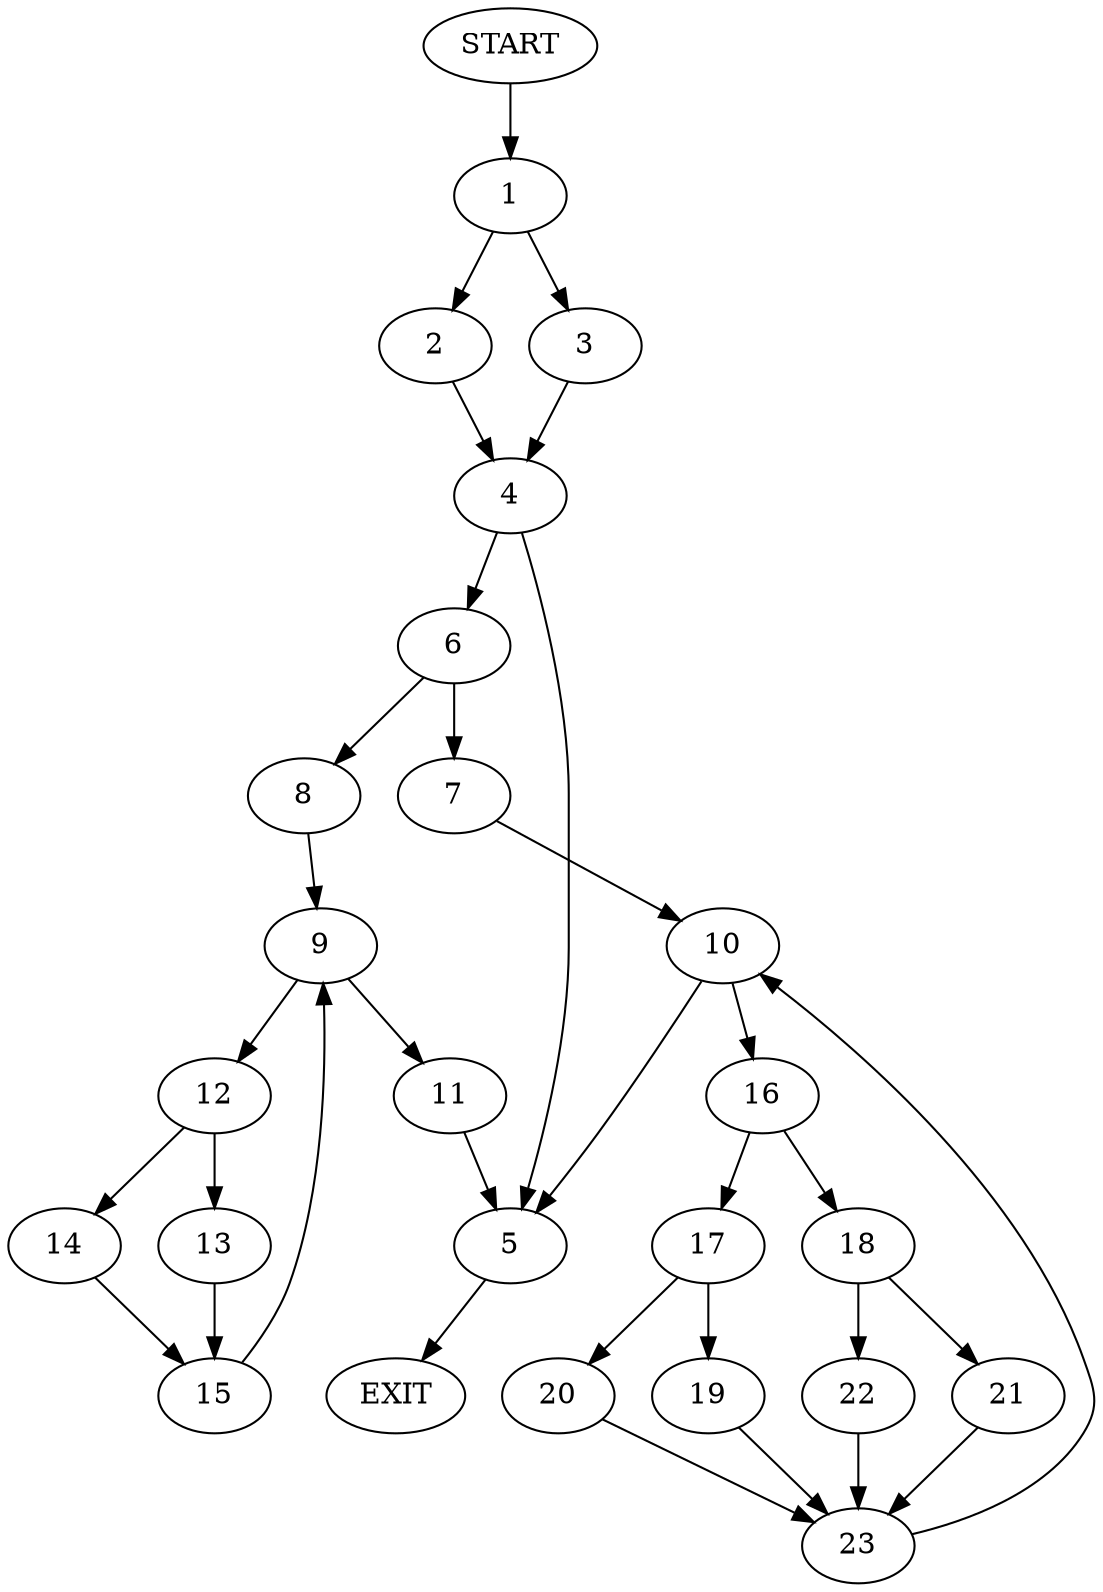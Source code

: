 digraph {
0 [label="START"]
24 [label="EXIT"]
0 -> 1
1 -> 2
1 -> 3
3 -> 4
2 -> 4
4 -> 5
4 -> 6
6 -> 7
6 -> 8
5 -> 24
8 -> 9
7 -> 10
9 -> 11
9 -> 12
12 -> 13
12 -> 14
11 -> 5
14 -> 15
13 -> 15
15 -> 9
10 -> 5
10 -> 16
16 -> 17
16 -> 18
17 -> 19
17 -> 20
18 -> 21
18 -> 22
19 -> 23
20 -> 23
23 -> 10
22 -> 23
21 -> 23
}
